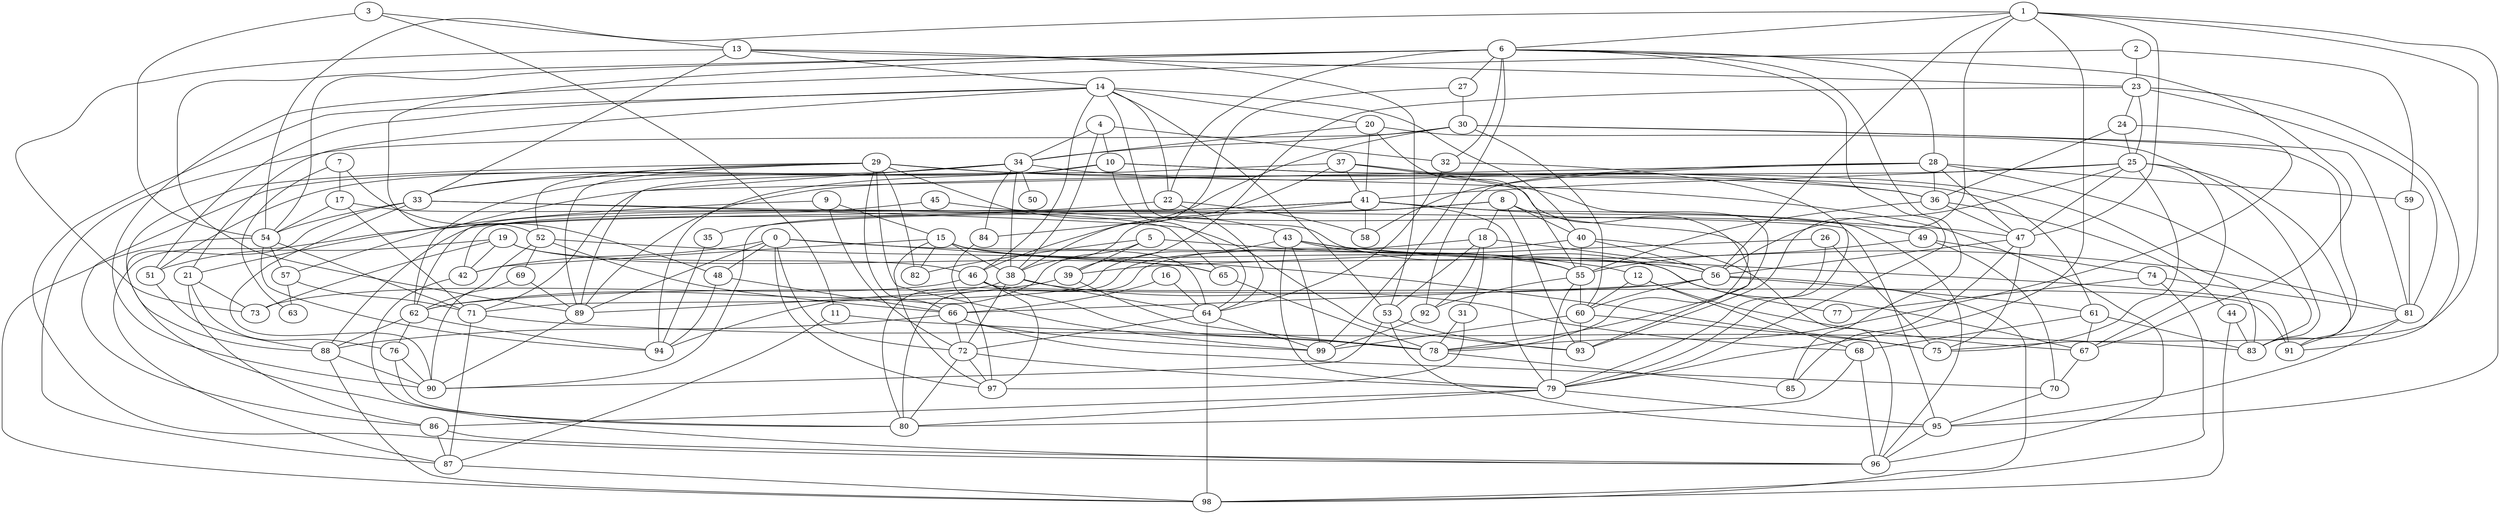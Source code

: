 strict graph "gnp_random_graph(100,0.06)" {
0;
1;
2;
3;
4;
5;
6;
7;
8;
9;
10;
11;
12;
13;
14;
15;
16;
17;
18;
19;
20;
21;
22;
23;
24;
25;
26;
27;
28;
29;
30;
31;
32;
33;
34;
35;
36;
37;
38;
39;
40;
41;
42;
43;
44;
45;
46;
47;
48;
49;
50;
51;
52;
53;
54;
55;
56;
57;
58;
59;
60;
61;
62;
63;
64;
65;
66;
67;
68;
69;
70;
71;
72;
73;
74;
75;
76;
77;
78;
79;
80;
81;
82;
83;
84;
85;
86;
87;
88;
89;
90;
91;
92;
93;
94;
95;
96;
97;
98;
99;
0 -- 65  [is_available=True, prob="0.522285172409"];
0 -- 67  [is_available=True, prob="0.0667551544948"];
0 -- 97  [is_available=True, prob="0.283573096921"];
0 -- 72  [is_available=True, prob="0.677156347094"];
0 -- 42  [is_available=True, prob="1.0"];
0 -- 48  [is_available=True, prob="0.970425319"];
0 -- 89  [is_available=True, prob="0.268194914842"];
1 -- 6  [is_available=True, prob="0.104875013186"];
1 -- 75  [is_available=True, prob="0.582190241517"];
1 -- 79  [is_available=True, prob="1.0"];
1 -- 54  [is_available=True, prob="0.299222641209"];
1 -- 56  [is_available=True, prob="0.508300742566"];
1 -- 47  [is_available=True, prob="0.399566548032"];
1 -- 93  [is_available=True, prob="0.490415914165"];
1 -- 95  [is_available=True, prob="1.0"];
2 -- 90  [is_available=True, prob="0.366940555114"];
2 -- 59  [is_available=True, prob="0.201895096071"];
2 -- 23  [is_available=True, prob="0.783327303172"];
3 -- 11  [is_available=True, prob="1.0"];
3 -- 13  [is_available=True, prob="0.178564474215"];
3 -- 54  [is_available=True, prob="0.293403309265"];
4 -- 32  [is_available=True, prob="1.0"];
4 -- 10  [is_available=True, prob="0.487868782097"];
4 -- 34  [is_available=True, prob="1.0"];
4 -- 38  [is_available=True, prob="0.777376984276"];
5 -- 82  [is_available=True, prob="0.42798070086"];
5 -- 12  [is_available=True, prob="0.120094532257"];
5 -- 94  [is_available=True, prob="0.254279186947"];
5 -- 39  [is_available=True, prob="0.698862734237"];
6 -- 32  [is_available=True, prob="1.0"];
6 -- 67  [is_available=True, prob="1.0"];
6 -- 54  [is_available=True, prob="1.0"];
6 -- 79  [is_available=True, prob="0.586480247151"];
6 -- 99  [is_available=True, prob="0.927845778982"];
6 -- 52  [is_available=True, prob="0.557508952572"];
6 -- 85  [is_available=True, prob="0.708704261494"];
6 -- 22  [is_available=True, prob="0.714983890521"];
6 -- 89  [is_available=True, prob="0.605710081651"];
6 -- 27  [is_available=True, prob="0.169880773176"];
6 -- 28  [is_available=True, prob="0.816083270824"];
7 -- 48  [is_available=True, prob="1.0"];
7 -- 17  [is_available=True, prob="0.360114697374"];
7 -- 63  [is_available=True, prob="1.0"];
8 -- 35  [is_available=True, prob="0.897987849794"];
8 -- 40  [is_available=True, prob="0.710519451674"];
8 -- 78  [is_available=True, prob="1.0"];
8 -- 18  [is_available=True, prob="0.608949593675"];
8 -- 90  [is_available=True, prob="0.669902814814"];
8 -- 93  [is_available=True, prob="0.285291147005"];
9 -- 72  [is_available=True, prob="0.609635875566"];
9 -- 21  [is_available=True, prob="0.0326578311381"];
9 -- 15  [is_available=True, prob="0.608775055568"];
10 -- 64  [is_available=True, prob="0.809437440343"];
10 -- 33  [is_available=True, prob="0.340123117655"];
10 -- 83  [is_available=True, prob="0.955880615264"];
10 -- 94  [is_available=True, prob="0.493733623627"];
10 -- 61  [is_available=True, prob="0.816919407283"];
10 -- 62  [is_available=True, prob="0.148552058711"];
11 -- 83  [is_available=True, prob="0.2483469666"];
11 -- 87  [is_available=True, prob="1.0"];
12 -- 68  [is_available=True, prob="1.0"];
12 -- 67  [is_available=True, prob="0.325021374353"];
12 -- 60  [is_available=True, prob="0.840117131771"];
13 -- 33  [is_available=True, prob="0.753026838188"];
13 -- 73  [is_available=True, prob="0.468159931823"];
13 -- 14  [is_available=True, prob="0.551803991881"];
13 -- 53  [is_available=True, prob="0.502255502756"];
13 -- 23  [is_available=True, prob="0.969110469491"];
14 -- 96  [is_available=True, prob="0.444969256158"];
14 -- 40  [is_available=True, prob="0.327680316864"];
14 -- 46  [is_available=True, prob="0.995280176017"];
14 -- 77  [is_available=True, prob="1.0"];
14 -- 51  [is_available=True, prob="1.0"];
14 -- 20  [is_available=True, prob="0.124645743087"];
14 -- 21  [is_available=True, prob="0.797737732221"];
14 -- 22  [is_available=True, prob="0.22550664513"];
14 -- 53  [is_available=True, prob="0.750877933318"];
15 -- 64  [is_available=True, prob="0.0309535049724"];
15 -- 97  [is_available=True, prob="0.226712200896"];
15 -- 38  [is_available=True, prob="1.0"];
15 -- 42  [is_available=True, prob="0.0787225887837"];
15 -- 82  [is_available=True, prob="0.179183229024"];
15 -- 55  [is_available=True, prob="1.0"];
15 -- 56  [is_available=True, prob="0.404238967312"];
16 -- 64  [is_available=True, prob="0.260840856749"];
16 -- 66  [is_available=True, prob="0.619858181988"];
17 -- 65  [is_available=True, prob="0.41109168943"];
17 -- 71  [is_available=True, prob="0.877141881638"];
17 -- 54  [is_available=True, prob="1.0"];
18 -- 80  [is_available=True, prob="0.53625835965"];
18 -- 53  [is_available=True, prob="1.0"];
18 -- 56  [is_available=True, prob="1.0"];
18 -- 92  [is_available=True, prob="1.0"];
18 -- 31  [is_available=True, prob="1.0"];
19 -- 65  [is_available=True, prob="0.880874774918"];
19 -- 42  [is_available=True, prob="0.206600010443"];
19 -- 51  [is_available=True, prob="0.0503451173113"];
19 -- 46  [is_available=True, prob="0.381522687446"];
19 -- 73  [is_available=True, prob="0.669013334906"];
20 -- 41  [is_available=True, prob="1.0"];
20 -- 34  [is_available=True, prob="1.0"];
20 -- 83  [is_available=True, prob="0.892354744013"];
20 -- 55  [is_available=True, prob="0.526159298252"];
21 -- 76  [is_available=True, prob="1.0"];
21 -- 86  [is_available=True, prob="1.0"];
21 -- 73  [is_available=True, prob="0.469212458547"];
22 -- 64  [is_available=True, prob="0.364491206178"];
22 -- 58  [is_available=True, prob="1.0"];
22 -- 87  [is_available=True, prob="0.357418021044"];
23 -- 39  [is_available=True, prob="0.932898625982"];
23 -- 81  [is_available=True, prob="0.141340603926"];
23 -- 24  [is_available=True, prob="0.989337865294"];
23 -- 25  [is_available=True, prob="0.326330444452"];
23 -- 91  [is_available=True, prob="0.352711070876"];
24 -- 25  [is_available=True, prob="0.258222469015"];
24 -- 36  [is_available=True, prob="1.0"];
24 -- 78  [is_available=True, prob="0.462713517574"];
25 -- 67  [is_available=True, prob="0.954566278272"];
25 -- 41  [is_available=True, prob="0.207549327206"];
25 -- 75  [is_available=True, prob="0.953704770136"];
25 -- 47  [is_available=True, prob="0.191819435205"];
25 -- 56  [is_available=True, prob="0.814808219349"];
25 -- 89  [is_available=True, prob="0.731477182451"];
25 -- 91  [is_available=True, prob="1.0"];
26 -- 79  [is_available=True, prob="0.536340872507"];
26 -- 75  [is_available=True, prob="0.600600127636"];
26 -- 39  [is_available=True, prob="0.0603511899131"];
27 -- 38  [is_available=True, prob="0.406480806669"];
27 -- 30  [is_available=True, prob="1.0"];
28 -- 36  [is_available=True, prob="0.259539561652"];
28 -- 47  [is_available=True, prob="0.857354517532"];
28 -- 83  [is_available=True, prob="0.971306308941"];
28 -- 57  [is_available=True, prob="0.0294917590478"];
28 -- 58  [is_available=True, prob="0.535829730504"];
28 -- 59  [is_available=True, prob="0.465989118588"];
28 -- 92  [is_available=True, prob="0.560616484408"];
29 -- 96  [is_available=True, prob="0.692153354118"];
29 -- 33  [is_available=True, prob="0.0659793443749"];
29 -- 66  [is_available=True, prob="0.753848359047"];
29 -- 99  [is_available=True, prob="0.668067430086"];
29 -- 36  [is_available=True, prob="0.235413502395"];
29 -- 43  [is_available=True, prob="1.0"];
29 -- 82  [is_available=True, prob="0.269858356392"];
29 -- 52  [is_available=True, prob="0.0942222022836"];
29 -- 88  [is_available=True, prob="0.666625228189"];
29 -- 89  [is_available=True, prob="0.950635658623"];
30 -- 34  [is_available=True, prob="0.475511547122"];
30 -- 46  [is_available=True, prob="1.0"];
30 -- 81  [is_available=True, prob="1.0"];
30 -- 83  [is_available=True, prob="0.747596568389"];
30 -- 87  [is_available=True, prob="1.0"];
30 -- 60  [is_available=True, prob="1.0"];
31 -- 97  [is_available=True, prob="0.120795968628"];
31 -- 78  [is_available=True, prob="0.48109625022"];
32 -- 64  [is_available=True, prob="1.0"];
32 -- 79  [is_available=True, prob="0.00118727055825"];
33 -- 96  [is_available=True, prob="0.433274841418"];
33 -- 54  [is_available=True, prob="0.813854713062"];
33 -- 90  [is_available=True, prob="0.627556891783"];
33 -- 93  [is_available=True, prob="1.0"];
33 -- 95  [is_available=True, prob="0.568654365233"];
34 -- 84  [is_available=True, prob="1.0"];
34 -- 38  [is_available=True, prob="1.0"];
34 -- 50  [is_available=True, prob="0.721918716903"];
34 -- 51  [is_available=True, prob="0.229414031526"];
34 -- 86  [is_available=True, prob="1.0"];
34 -- 89  [is_available=True, prob="0.795244108661"];
34 -- 36  [is_available=True, prob="0.448751999932"];
35 -- 94  [is_available=True, prob="0.739199788711"];
36 -- 44  [is_available=True, prob="0.447876353667"];
36 -- 47  [is_available=True, prob="0.934663684966"];
36 -- 55  [is_available=True, prob="1.0"];
37 -- 41  [is_available=True, prob="0.889158701216"];
37 -- 93  [is_available=True, prob="0.778167463306"];
37 -- 78  [is_available=True, prob="0.305655932305"];
37 -- 38  [is_available=True, prob="0.890513788515"];
37 -- 71  [is_available=True, prob="1.0"];
38 -- 64  [is_available=True, prob="1.0"];
38 -- 72  [is_available=True, prob="0.39630046289"];
38 -- 89  [is_available=True, prob="0.804366917519"];
38 -- 68  [is_available=True, prob="0.345871730304"];
39 -- 78  [is_available=True, prob="0.777534127064"];
39 -- 62  [is_available=True, prob="0.846914664989"];
40 -- 96  [is_available=True, prob="0.562154184501"];
40 -- 80  [is_available=True, prob="1.0"];
40 -- 55  [is_available=True, prob="0.441863837347"];
40 -- 56  [is_available=True, prob="0.308405401583"];
41 -- 84  [is_available=True, prob="1.0"];
41 -- 96  [is_available=True, prob="0.216495077784"];
41 -- 42  [is_available=True, prob="0.856255775046"];
41 -- 79  [is_available=True, prob="0.899606847937"];
41 -- 49  [is_available=True, prob="0.0531995856582"];
41 -- 88  [is_available=True, prob="0.0959313984176"];
41 -- 58  [is_available=True, prob="0.0128583134693"];
42 -- 80  [is_available=True, prob="0.8489103007"];
43 -- 99  [is_available=True, prob="1.0"];
43 -- 71  [is_available=True, prob="0.094952709055"];
43 -- 79  [is_available=True, prob="1.0"];
43 -- 81  [is_available=True, prob="0.879912507568"];
43 -- 55  [is_available=True, prob="1.0"];
43 -- 91  [is_available=True, prob="1.0"];
44 -- 98  [is_available=True, prob="0.284953341032"];
44 -- 83  [is_available=True, prob="0.00937079542625"];
45 -- 62  [is_available=True, prob="0.375777955915"];
45 -- 47  [is_available=True, prob="0.304433579837"];
46 -- 97  [is_available=True, prob="0.637992354849"];
46 -- 73  [is_available=True, prob="1.0"];
46 -- 78  [is_available=True, prob="0.319092487465"];
46 -- 91  [is_available=True, prob="0.34048489734"];
47 -- 75  [is_available=True, prob="0.477985441736"];
47 -- 85  [is_available=True, prob="1.0"];
47 -- 56  [is_available=True, prob="0.242427982101"];
48 -- 66  [is_available=True, prob="0.620996288851"];
48 -- 94  [is_available=True, prob="0.18898396895"];
49 -- 74  [is_available=True, prob="0.510507657459"];
49 -- 70  [is_available=True, prob="0.248958895561"];
49 -- 55  [is_available=True, prob="0.499130888224"];
51 -- 88  [is_available=True, prob="0.653883556701"];
52 -- 66  [is_available=True, prob="0.616597529987"];
52 -- 69  [is_available=True, prob="0.303443831606"];
52 -- 75  [is_available=True, prob="0.184836089447"];
52 -- 62  [is_available=True, prob="0.192628683657"];
53 -- 90  [is_available=True, prob="0.850053423009"];
53 -- 93  [is_available=True, prob="0.817702852248"];
53 -- 95  [is_available=True, prob="0.896720758899"];
54 -- 98  [is_available=True, prob="1.0"];
54 -- 71  [is_available=True, prob="0.154997829881"];
54 -- 57  [is_available=True, prob="0.707580539107"];
54 -- 94  [is_available=True, prob="0.102682910392"];
55 -- 92  [is_available=True, prob="0.296709108357"];
55 -- 79  [is_available=True, prob="0.618548778675"];
55 -- 60  [is_available=True, prob="0.838043166279"];
56 -- 66  [is_available=True, prob="0.238955058955"];
56 -- 98  [is_available=True, prob="1.0"];
56 -- 60  [is_available=True, prob="0.726835345163"];
56 -- 61  [is_available=True, prob="0.91554662479"];
56 -- 62  [is_available=True, prob="0.602795700999"];
57 -- 71  [is_available=True, prob="0.117921195058"];
57 -- 63  [is_available=True, prob="1.0"];
59 -- 81  [is_available=True, prob="0.185725485481"];
60 -- 99  [is_available=True, prob="0.151131025141"];
60 -- 75  [is_available=True, prob="0.506525128984"];
60 -- 93  [is_available=True, prob="0.0769759935432"];
61 -- 83  [is_available=True, prob="0.21408198275"];
61 -- 67  [is_available=True, prob="0.149294548202"];
61 -- 68  [is_available=True, prob="0.177339907021"];
62 -- 76  [is_available=True, prob="0.797977170403"];
62 -- 88  [is_available=True, prob="0.0673370489578"];
62 -- 94  [is_available=True, prob="0.0383847653168"];
64 -- 98  [is_available=True, prob="0.671401214375"];
64 -- 99  [is_available=True, prob="0.386169446756"];
64 -- 72  [is_available=True, prob="0.212771456824"];
65 -- 78  [is_available=True, prob="0.211544094158"];
66 -- 99  [is_available=True, prob="0.623035008897"];
66 -- 70  [is_available=True, prob="0.662926641199"];
66 -- 72  [is_available=True, prob="0.696711179135"];
66 -- 88  [is_available=True, prob="1.0"];
67 -- 70  [is_available=True, prob="0.482813793805"];
68 -- 80  [is_available=True, prob="0.284951482825"];
68 -- 96  [is_available=True, prob="0.597405120198"];
69 -- 89  [is_available=True, prob="0.339084187812"];
69 -- 90  [is_available=True, prob="0.328732737709"];
70 -- 95  [is_available=True, prob="0.262714064947"];
71 -- 78  [is_available=True, prob="0.527250271534"];
71 -- 87  [is_available=True, prob="1.0"];
72 -- 97  [is_available=True, prob="0.994112419223"];
72 -- 79  [is_available=True, prob="0.554766942789"];
72 -- 80  [is_available=True, prob="0.924831928027"];
74 -- 98  [is_available=True, prob="0.145849437065"];
74 -- 77  [is_available=True, prob="0.763274311882"];
74 -- 81  [is_available=True, prob="0.944024088791"];
76 -- 80  [is_available=True, prob="0.304836736562"];
76 -- 90  [is_available=True, prob="0.722600392319"];
78 -- 85  [is_available=True, prob="0.459435981922"];
79 -- 80  [is_available=True, prob="1.0"];
79 -- 86  [is_available=True, prob="0.582876437945"];
79 -- 95  [is_available=True, prob="0.357369922962"];
81 -- 91  [is_available=True, prob="1.0"];
81 -- 95  [is_available=True, prob="1.0"];
84 -- 97  [is_available=True, prob="0.0572617090619"];
86 -- 96  [is_available=True, prob="0.770490655733"];
86 -- 87  [is_available=True, prob="0.0674160533721"];
87 -- 98  [is_available=True, prob="0.158462239092"];
88 -- 98  [is_available=True, prob="0.00787841062722"];
88 -- 90  [is_available=True, prob="0.920395582607"];
89 -- 90  [is_available=True, prob="1.0"];
92 -- 99  [is_available=True, prob="0.610907518868"];
95 -- 96  [is_available=True, prob="0.586042907287"];
}
